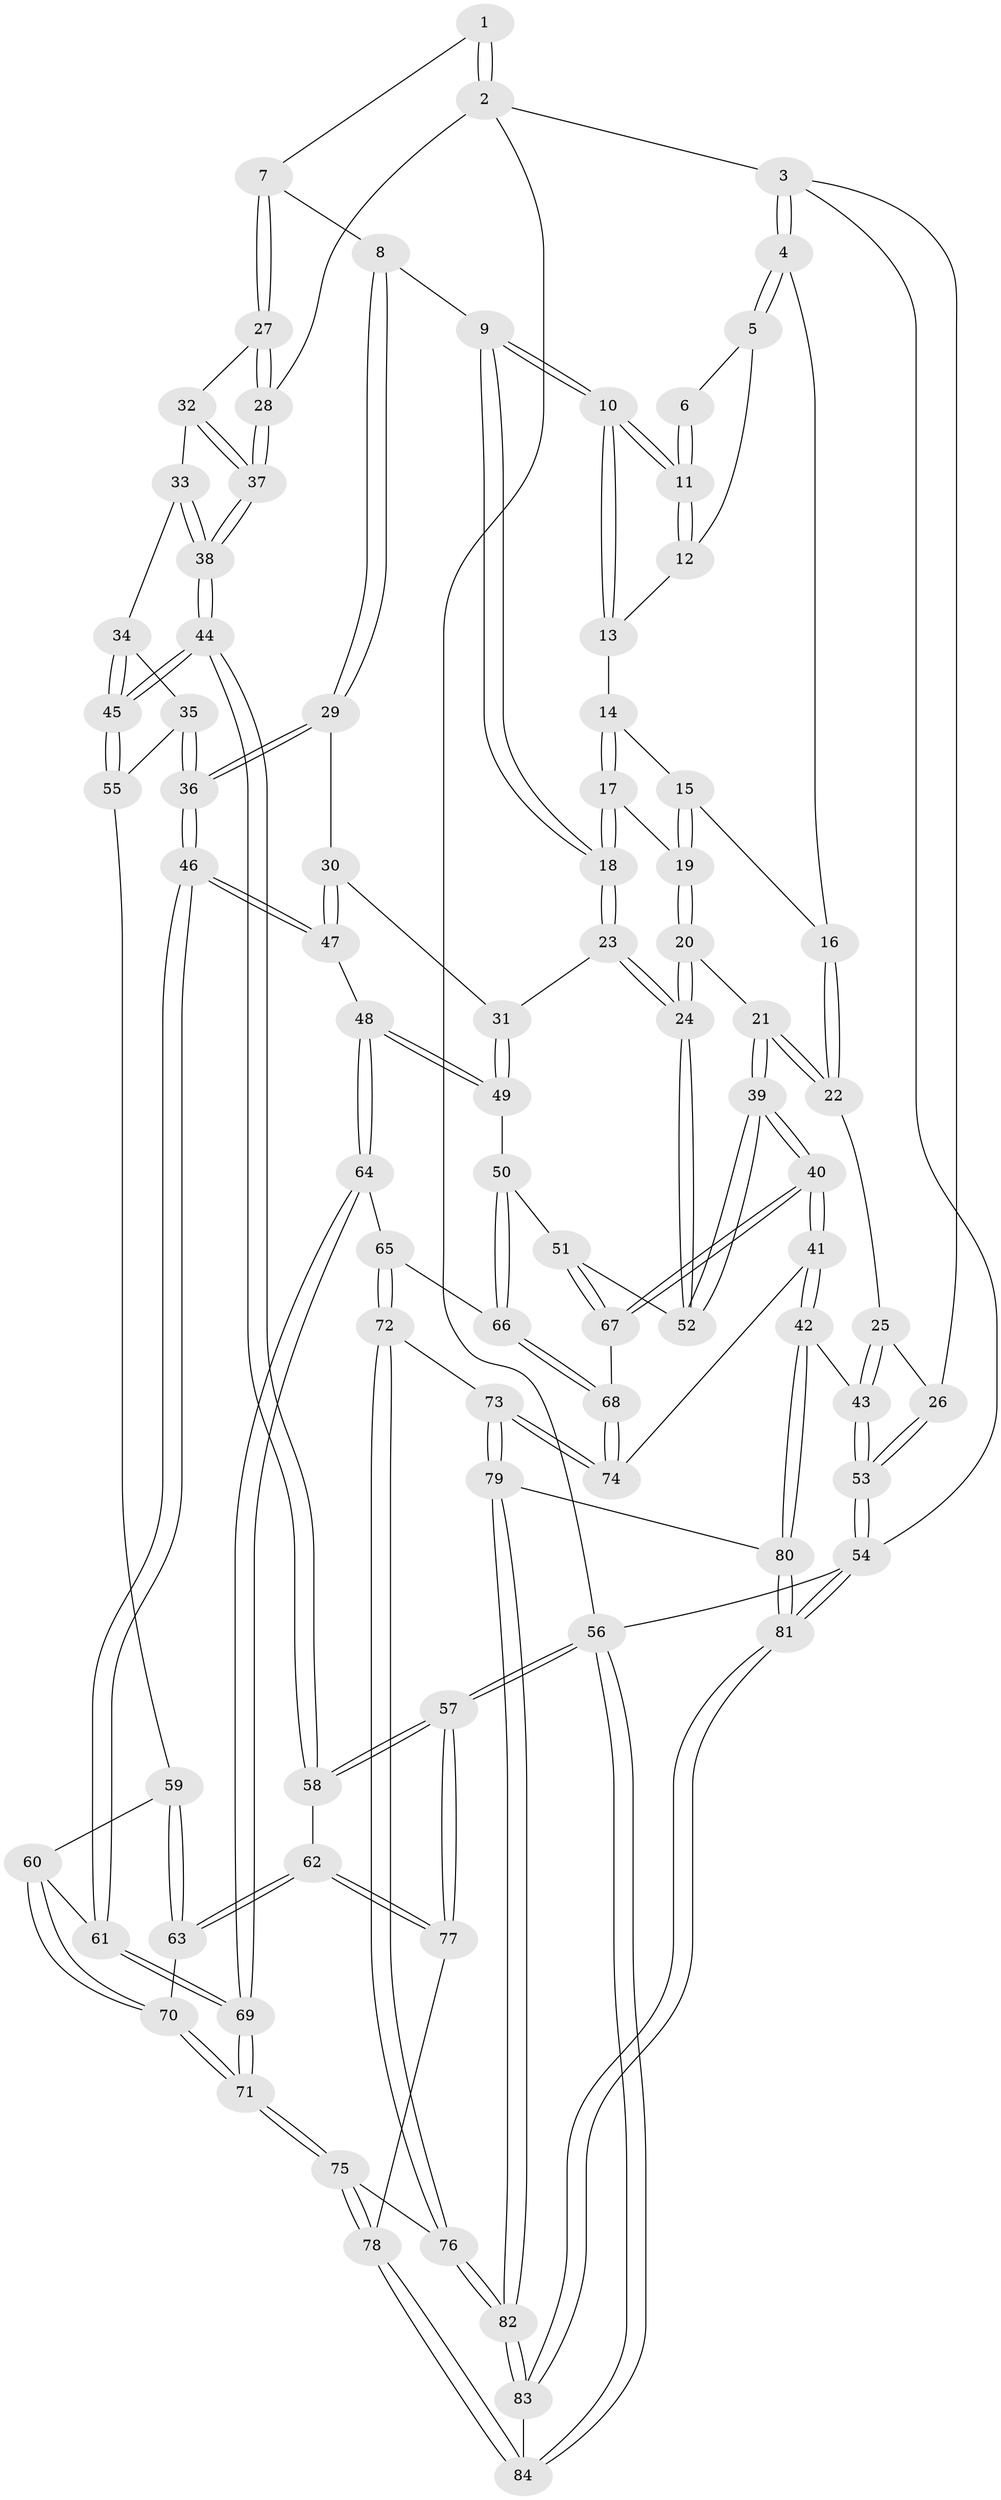 // Generated by graph-tools (version 1.1) at 2025/38/03/09/25 02:38:55]
// undirected, 84 vertices, 207 edges
graph export_dot {
graph [start="1"]
  node [color=gray90,style=filled];
  1 [pos="+0.7310112661206516+0"];
  2 [pos="+1+0"];
  3 [pos="+0+0"];
  4 [pos="+0+0"];
  5 [pos="+0.3151715633571509+0"];
  6 [pos="+0.6336976069826239+0"];
  7 [pos="+0.758962959990773+0.14131160437490356"];
  8 [pos="+0.7204984268471113+0.16127663480662488"];
  9 [pos="+0.5630055063407388+0.15327521320091964"];
  10 [pos="+0.5625437385925436+0.14870337605143255"];
  11 [pos="+0.5588783330639118+0.1108861572816015"];
  12 [pos="+0.3523777964911779+0"];
  13 [pos="+0.37474989479883714+0"];
  14 [pos="+0.4038467849749371+0.05727356457884644"];
  15 [pos="+0.29422562051459694+0.16379778202448267"];
  16 [pos="+0.28029327783336366+0.1531780459016764"];
  17 [pos="+0.4701322443782787+0.17486568938623026"];
  18 [pos="+0.502081339253234+0.19066168276862064"];
  19 [pos="+0.32130807991950944+0.20036244930210975"];
  20 [pos="+0.30021231926014685+0.2879185121958394"];
  21 [pos="+0.17427205547181618+0.3378642498943142"];
  22 [pos="+0.12755723821590162+0.2956675310942783"];
  23 [pos="+0.4957613797276694+0.31974275130967494"];
  24 [pos="+0.4250245011504036+0.37316057852763745"];
  25 [pos="+0+0.2091431517337779"];
  26 [pos="+0+0"];
  27 [pos="+0.8383388954429613+0.17571922667572396"];
  28 [pos="+1+0"];
  29 [pos="+0.6923920737979641+0.2606131951330716"];
  30 [pos="+0.5942085269224354+0.35341189018667957"];
  31 [pos="+0.5392340116764502+0.34036748629455565"];
  32 [pos="+0.8691762916877357+0.25103144783280623"];
  33 [pos="+0.8765011678071076+0.28417863639520513"];
  34 [pos="+0.8673322687688721+0.3216412596613818"];
  35 [pos="+0.8283683002807162+0.3870371382753548"];
  36 [pos="+0.7605095697335111+0.41854812607086705"];
  37 [pos="+1+0.19197407627478663"];
  38 [pos="+1+0.3751272693450352"];
  39 [pos="+0.20014688162283903+0.5224557402997092"];
  40 [pos="+0.18761330074901672+0.5676921096458217"];
  41 [pos="+0.16865402989770187+0.5925285819652929"];
  42 [pos="+0.15346711740917382+0.6075579397806146"];
  43 [pos="+0.06707538953882897+0.6204071982838292"];
  44 [pos="+1+0.5890369332127223"];
  45 [pos="+1+0.5560617568025996"];
  46 [pos="+0.7071362860861733+0.4763744383709166"];
  47 [pos="+0.6986747667494184+0.47410591165528126"];
  48 [pos="+0.5894702616781139+0.5108104612217366"];
  49 [pos="+0.5552669956989099+0.5086555719576201"];
  50 [pos="+0.5499035591712971+0.5099668256352745"];
  51 [pos="+0.4610755372616312+0.4995452059465338"];
  52 [pos="+0.4204828938140147+0.38958403680133585"];
  53 [pos="+0+0.7020288490911903"];
  54 [pos="+0+1"];
  55 [pos="+0.8925774099072444+0.45702486659364056"];
  56 [pos="+1+1"];
  57 [pos="+1+1"];
  58 [pos="+1+0.6064284476317396"];
  59 [pos="+0.8712314445484469+0.4979811075986639"];
  60 [pos="+0.7605164286501105+0.5612729670074154"];
  61 [pos="+0.713542947957111+0.49255371331370607"];
  62 [pos="+1+0.6723948159090443"];
  63 [pos="+0.9122517878585735+0.6369392513066859"];
  64 [pos="+0.5894542838586744+0.631736331977749"];
  65 [pos="+0.5435812614077239+0.6283987531967781"];
  66 [pos="+0.5276906471841051+0.6206727290253264"];
  67 [pos="+0.4226421916736172+0.5744885887088735"];
  68 [pos="+0.4489640601914976+0.623890702169687"];
  69 [pos="+0.6084136547397362+0.6440387264153834"];
  70 [pos="+0.7826703063114993+0.6115365677246861"];
  71 [pos="+0.679262881212042+0.7637622654075457"];
  72 [pos="+0.5149060594476218+0.7902181107046611"];
  73 [pos="+0.43626062116788694+0.7140707142987582"];
  74 [pos="+0.43494000036919267+0.7059603224747588"];
  75 [pos="+0.6710913538118571+0.815234725454893"];
  76 [pos="+0.5622141195814365+0.8537336853767388"];
  77 [pos="+0.8387968104276097+0.8811278537022253"];
  78 [pos="+0.8092936273966922+0.8954761029240113"];
  79 [pos="+0.2745211429298657+0.798235503334269"];
  80 [pos="+0.24685783287502847+0.7810445415029619"];
  81 [pos="+0+1"];
  82 [pos="+0.424457466903439+1"];
  83 [pos="+0.40099791743723384+1"];
  84 [pos="+0.8147950255502611+1"];
  1 -- 2;
  1 -- 2;
  1 -- 7;
  2 -- 3;
  2 -- 28;
  2 -- 56;
  3 -- 4;
  3 -- 4;
  3 -- 26;
  3 -- 54;
  4 -- 5;
  4 -- 5;
  4 -- 16;
  5 -- 6;
  5 -- 12;
  6 -- 11;
  6 -- 11;
  7 -- 8;
  7 -- 27;
  7 -- 27;
  8 -- 9;
  8 -- 29;
  8 -- 29;
  9 -- 10;
  9 -- 10;
  9 -- 18;
  9 -- 18;
  10 -- 11;
  10 -- 11;
  10 -- 13;
  10 -- 13;
  11 -- 12;
  11 -- 12;
  12 -- 13;
  13 -- 14;
  14 -- 15;
  14 -- 17;
  14 -- 17;
  15 -- 16;
  15 -- 19;
  15 -- 19;
  16 -- 22;
  16 -- 22;
  17 -- 18;
  17 -- 18;
  17 -- 19;
  18 -- 23;
  18 -- 23;
  19 -- 20;
  19 -- 20;
  20 -- 21;
  20 -- 24;
  20 -- 24;
  21 -- 22;
  21 -- 22;
  21 -- 39;
  21 -- 39;
  22 -- 25;
  23 -- 24;
  23 -- 24;
  23 -- 31;
  24 -- 52;
  24 -- 52;
  25 -- 26;
  25 -- 43;
  25 -- 43;
  26 -- 53;
  26 -- 53;
  27 -- 28;
  27 -- 28;
  27 -- 32;
  28 -- 37;
  28 -- 37;
  29 -- 30;
  29 -- 36;
  29 -- 36;
  30 -- 31;
  30 -- 47;
  30 -- 47;
  31 -- 49;
  31 -- 49;
  32 -- 33;
  32 -- 37;
  32 -- 37;
  33 -- 34;
  33 -- 38;
  33 -- 38;
  34 -- 35;
  34 -- 45;
  34 -- 45;
  35 -- 36;
  35 -- 36;
  35 -- 55;
  36 -- 46;
  36 -- 46;
  37 -- 38;
  37 -- 38;
  38 -- 44;
  38 -- 44;
  39 -- 40;
  39 -- 40;
  39 -- 52;
  39 -- 52;
  40 -- 41;
  40 -- 41;
  40 -- 67;
  40 -- 67;
  41 -- 42;
  41 -- 42;
  41 -- 74;
  42 -- 43;
  42 -- 80;
  42 -- 80;
  43 -- 53;
  43 -- 53;
  44 -- 45;
  44 -- 45;
  44 -- 58;
  44 -- 58;
  45 -- 55;
  45 -- 55;
  46 -- 47;
  46 -- 47;
  46 -- 61;
  46 -- 61;
  47 -- 48;
  48 -- 49;
  48 -- 49;
  48 -- 64;
  48 -- 64;
  49 -- 50;
  50 -- 51;
  50 -- 66;
  50 -- 66;
  51 -- 52;
  51 -- 67;
  51 -- 67;
  53 -- 54;
  53 -- 54;
  54 -- 81;
  54 -- 81;
  54 -- 56;
  55 -- 59;
  56 -- 57;
  56 -- 57;
  56 -- 84;
  56 -- 84;
  57 -- 58;
  57 -- 58;
  57 -- 77;
  57 -- 77;
  58 -- 62;
  59 -- 60;
  59 -- 63;
  59 -- 63;
  60 -- 61;
  60 -- 70;
  60 -- 70;
  61 -- 69;
  61 -- 69;
  62 -- 63;
  62 -- 63;
  62 -- 77;
  62 -- 77;
  63 -- 70;
  64 -- 65;
  64 -- 69;
  64 -- 69;
  65 -- 66;
  65 -- 72;
  65 -- 72;
  66 -- 68;
  66 -- 68;
  67 -- 68;
  68 -- 74;
  68 -- 74;
  69 -- 71;
  69 -- 71;
  70 -- 71;
  70 -- 71;
  71 -- 75;
  71 -- 75;
  72 -- 73;
  72 -- 76;
  72 -- 76;
  73 -- 74;
  73 -- 74;
  73 -- 79;
  73 -- 79;
  75 -- 76;
  75 -- 78;
  75 -- 78;
  76 -- 82;
  76 -- 82;
  77 -- 78;
  78 -- 84;
  78 -- 84;
  79 -- 80;
  79 -- 82;
  79 -- 82;
  80 -- 81;
  80 -- 81;
  81 -- 83;
  81 -- 83;
  82 -- 83;
  82 -- 83;
  83 -- 84;
}
